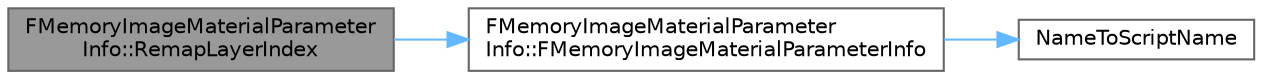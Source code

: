 digraph "FMemoryImageMaterialParameterInfo::RemapLayerIndex"
{
 // INTERACTIVE_SVG=YES
 // LATEX_PDF_SIZE
  bgcolor="transparent";
  edge [fontname=Helvetica,fontsize=10,labelfontname=Helvetica,labelfontsize=10];
  node [fontname=Helvetica,fontsize=10,shape=box,height=0.2,width=0.4];
  rankdir="LR";
  Node1 [id="Node000001",label="FMemoryImageMaterialParameter\lInfo::RemapLayerIndex",height=0.2,width=0.4,color="gray40", fillcolor="grey60", style="filled", fontcolor="black",tooltip=" "];
  Node1 -> Node2 [id="edge1_Node000001_Node000002",color="steelblue1",style="solid",tooltip=" "];
  Node2 [id="Node000002",label="FMemoryImageMaterialParameter\lInfo::FMemoryImageMaterialParameterInfo",height=0.2,width=0.4,color="grey40", fillcolor="white", style="filled",URL="$db/d97/structFMemoryImageMaterialParameterInfo.html#ae5d47a478b2bb8913d046e77d8ed0926",tooltip=" "];
  Node2 -> Node3 [id="edge2_Node000002_Node000003",color="steelblue1",style="solid",tooltip=" "];
  Node3 [id="Node000003",label="NameToScriptName",height=0.2,width=0.4,color="grey40", fillcolor="white", style="filled",URL="$d6/d35/NameTypes_8h.html#a9fa0d74f9c63fab6cab8b6436185fb80",tooltip=" "];
}
